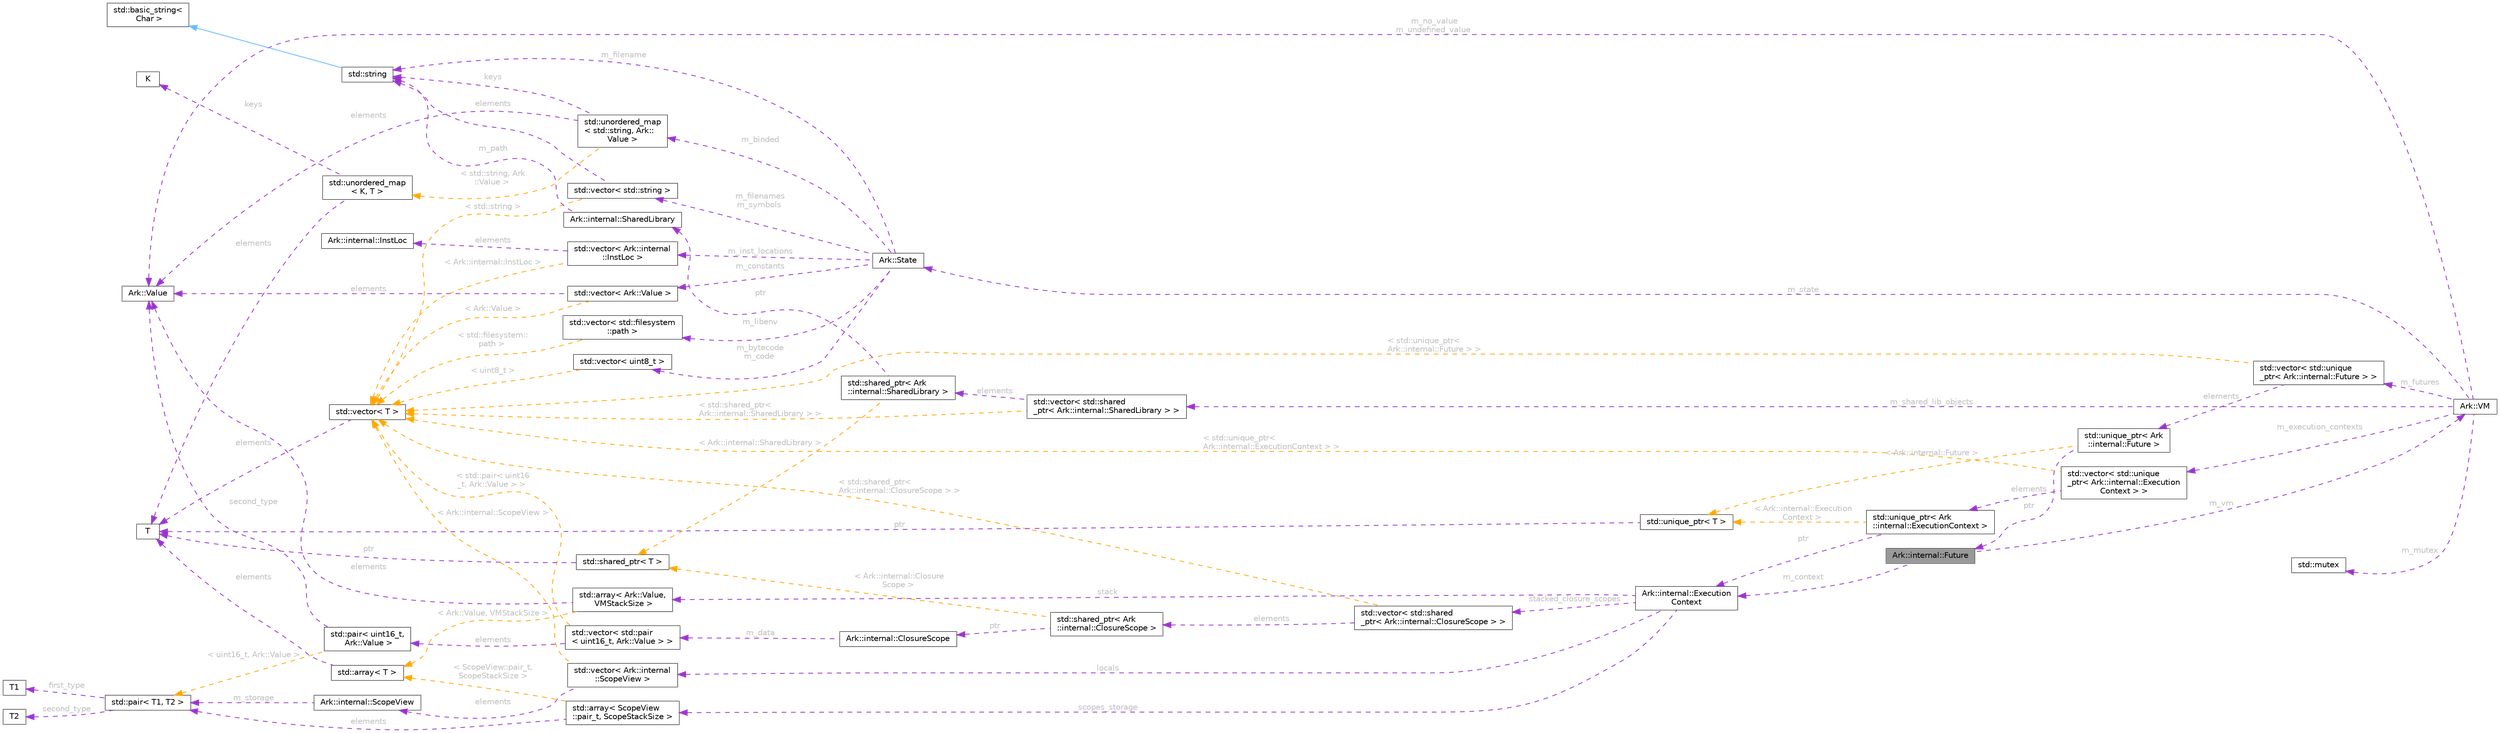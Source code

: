 digraph "Ark::internal::Future"
{
 // INTERACTIVE_SVG=YES
 // LATEX_PDF_SIZE
  bgcolor="transparent";
  edge [fontname=Helvetica,fontsize=10,labelfontname=Helvetica,labelfontsize=10];
  node [fontname=Helvetica,fontsize=10,shape=box,height=0.2,width=0.4];
  rankdir="LR";
  Node1 [id="Node000001",label="Ark::internal::Future",height=0.2,width=0.4,color="gray40", fillcolor="grey60", style="filled", fontcolor="black",tooltip=" "];
  Node2 -> Node1 [id="edge1_Node000001_Node000002",dir="back",color="darkorchid3",style="dashed",tooltip=" ",label=" m_context",fontcolor="grey" ];
  Node2 [id="Node000002",label="Ark::internal::Execution\lContext",height=0.2,width=0.4,color="gray40", fillcolor="white", style="filled",URL="$d0/daf/structArk_1_1internal_1_1ExecutionContext.html",tooltip=" "];
  Node3 -> Node2 [id="edge2_Node000002_Node000003",dir="back",color="darkorchid3",style="dashed",tooltip=" ",label=" stacked_closure_scopes",fontcolor="grey" ];
  Node3 [id="Node000003",label="std::vector\< std::shared\l_ptr\< Ark::internal::ClosureScope \> \>",height=0.2,width=0.4,color="gray40", fillcolor="white", style="filled",tooltip=" "];
  Node4 -> Node3 [id="edge3_Node000003_Node000004",dir="back",color="darkorchid3",style="dashed",tooltip=" ",label=" elements",fontcolor="grey" ];
  Node4 [id="Node000004",label="std::shared_ptr\< Ark\l::internal::ClosureScope \>",height=0.2,width=0.4,color="gray40", fillcolor="white", style="filled",tooltip=" "];
  Node5 -> Node4 [id="edge4_Node000004_Node000005",dir="back",color="darkorchid3",style="dashed",tooltip=" ",label=" ptr",fontcolor="grey" ];
  Node5 [id="Node000005",label="Ark::internal::ClosureScope",height=0.2,width=0.4,color="gray40", fillcolor="white", style="filled",URL="$d9/d6c/classArk_1_1internal_1_1ClosureScope.html",tooltip="A class to store fields captured by a closure."];
  Node6 -> Node5 [id="edge5_Node000005_Node000006",dir="back",color="darkorchid3",style="dashed",tooltip=" ",label=" m_data",fontcolor="grey" ];
  Node6 [id="Node000006",label="std::vector\< std::pair\l\< uint16_t, Ark::Value \> \>",height=0.2,width=0.4,color="gray40", fillcolor="white", style="filled",tooltip=" "];
  Node7 -> Node6 [id="edge6_Node000006_Node000007",dir="back",color="darkorchid3",style="dashed",tooltip=" ",label=" elements",fontcolor="grey" ];
  Node7 [id="Node000007",label="std::pair\< uint16_t,\l Ark::Value \>",height=0.2,width=0.4,color="gray40", fillcolor="white", style="filled",tooltip=" "];
  Node8 -> Node7 [id="edge7_Node000007_Node000008",dir="back",color="darkorchid3",style="dashed",tooltip=" ",label=" second_type",fontcolor="grey" ];
  Node8 [id="Node000008",label="Ark::Value",height=0.2,width=0.4,color="gray40", fillcolor="white", style="filled",URL="$d3/d90/classArk_1_1Value.html",tooltip=" "];
  Node9 -> Node7 [id="edge8_Node000007_Node000009",dir="back",color="orange",style="dashed",tooltip=" ",label=" \< uint16_t, Ark::Value \>",fontcolor="grey" ];
  Node9 [id="Node000009",label="std::pair\< T1, T2 \>",height=0.2,width=0.4,color="gray40", fillcolor="white", style="filled",tooltip=" "];
  Node10 -> Node9 [id="edge9_Node000009_Node000010",dir="back",color="darkorchid3",style="dashed",tooltip=" ",label=" first_type",fontcolor="grey" ];
  Node10 [id="Node000010",label="T1",height=0.2,width=0.4,color="gray40", fillcolor="white", style="filled",tooltip=" "];
  Node11 -> Node9 [id="edge10_Node000009_Node000011",dir="back",color="darkorchid3",style="dashed",tooltip=" ",label=" second_type",fontcolor="grey" ];
  Node11 [id="Node000011",label="T2",height=0.2,width=0.4,color="gray40", fillcolor="white", style="filled",tooltip=" "];
  Node12 -> Node6 [id="edge11_Node000006_Node000012",dir="back",color="orange",style="dashed",tooltip=" ",label=" \< std::pair\< uint16\l_t, Ark::Value \> \>",fontcolor="grey" ];
  Node12 [id="Node000012",label="std::vector\< T \>",height=0.2,width=0.4,color="gray40", fillcolor="white", style="filled",tooltip=" "];
  Node13 -> Node12 [id="edge12_Node000012_Node000013",dir="back",color="darkorchid3",style="dashed",tooltip=" ",label=" elements",fontcolor="grey" ];
  Node13 [id="Node000013",label="T",height=0.2,width=0.4,color="gray40", fillcolor="white", style="filled",tooltip=" "];
  Node14 -> Node4 [id="edge13_Node000004_Node000014",dir="back",color="orange",style="dashed",tooltip=" ",label=" \< Ark::internal::Closure\lScope \>",fontcolor="grey" ];
  Node14 [id="Node000014",label="std::shared_ptr\< T \>",height=0.2,width=0.4,color="gray40", fillcolor="white", style="filled",tooltip=" "];
  Node13 -> Node14 [id="edge14_Node000014_Node000013",dir="back",color="darkorchid3",style="dashed",tooltip=" ",label=" ptr",fontcolor="grey" ];
  Node12 -> Node3 [id="edge15_Node000003_Node000012",dir="back",color="orange",style="dashed",tooltip=" ",label=" \< std::shared_ptr\<\l Ark::internal::ClosureScope \> \>",fontcolor="grey" ];
  Node15 -> Node2 [id="edge16_Node000002_Node000015",dir="back",color="darkorchid3",style="dashed",tooltip=" ",label=" locals",fontcolor="grey" ];
  Node15 [id="Node000015",label="std::vector\< Ark::internal\l::ScopeView \>",height=0.2,width=0.4,color="gray40", fillcolor="white", style="filled",tooltip=" "];
  Node16 -> Node15 [id="edge17_Node000015_Node000016",dir="back",color="darkorchid3",style="dashed",tooltip=" ",label=" elements",fontcolor="grey" ];
  Node16 [id="Node000016",label="Ark::internal::ScopeView",height=0.2,width=0.4,color="gray40", fillcolor="white", style="filled",URL="$d2/ddd/classArk_1_1internal_1_1ScopeView.html",tooltip="A class to handle the VM scope more efficiently."];
  Node9 -> Node16 [id="edge18_Node000016_Node000009",dir="back",color="darkorchid3",style="dashed",tooltip=" ",label=" m_storage",fontcolor="grey" ];
  Node12 -> Node15 [id="edge19_Node000015_Node000012",dir="back",color="orange",style="dashed",tooltip=" ",label=" \< Ark::internal::ScopeView \>",fontcolor="grey" ];
  Node17 -> Node2 [id="edge20_Node000002_Node000017",dir="back",color="darkorchid3",style="dashed",tooltip=" ",label=" scopes_storage",fontcolor="grey" ];
  Node17 [id="Node000017",label="std::array\< ScopeView\l::pair_t, ScopeStackSize \>",height=0.2,width=0.4,color="gray40", fillcolor="white", style="filled",tooltip=" "];
  Node9 -> Node17 [id="edge21_Node000017_Node000009",dir="back",color="darkorchid3",style="dashed",tooltip=" ",label=" elements",fontcolor="grey" ];
  Node18 -> Node17 [id="edge22_Node000017_Node000018",dir="back",color="orange",style="dashed",tooltip=" ",label=" \< ScopeView::pair_t,\l ScopeStackSize \>",fontcolor="grey" ];
  Node18 [id="Node000018",label="std::array\< T \>",height=0.2,width=0.4,color="gray40", fillcolor="white", style="filled",tooltip=" "];
  Node13 -> Node18 [id="edge23_Node000018_Node000013",dir="back",color="darkorchid3",style="dashed",tooltip=" ",label=" elements",fontcolor="grey" ];
  Node19 -> Node2 [id="edge24_Node000002_Node000019",dir="back",color="darkorchid3",style="dashed",tooltip=" ",label=" stack",fontcolor="grey" ];
  Node19 [id="Node000019",label="std::array\< Ark::Value,\l VMStackSize \>",height=0.2,width=0.4,color="gray40", fillcolor="white", style="filled",tooltip=" "];
  Node8 -> Node19 [id="edge25_Node000019_Node000008",dir="back",color="darkorchid3",style="dashed",tooltip=" ",label=" elements",fontcolor="grey" ];
  Node18 -> Node19 [id="edge26_Node000019_Node000018",dir="back",color="orange",style="dashed",tooltip=" ",label=" \< Ark::Value, VMStackSize \>",fontcolor="grey" ];
  Node20 -> Node1 [id="edge27_Node000001_Node000020",dir="back",color="darkorchid3",style="dashed",tooltip=" ",label=" m_vm",fontcolor="grey" ];
  Node20 [id="Node000020",label="Ark::VM",height=0.2,width=0.4,color="gray40", fillcolor="white", style="filled",URL="$d2/d93/classArk_1_1VM.html",tooltip="The ArkScript virtual machine, executing ArkScript bytecode."];
  Node21 -> Node20 [id="edge28_Node000020_Node000021",dir="back",color="darkorchid3",style="dashed",tooltip=" ",label=" m_state",fontcolor="grey" ];
  Node21 [id="Node000021",label="Ark::State",height=0.2,width=0.4,color="gray40", fillcolor="white", style="filled",URL="$d1/d37/classArk_1_1State.html",tooltip="Ark state to handle the dirty job of loading and compiling ArkScript code."];
  Node22 -> Node21 [id="edge29_Node000021_Node000022",dir="back",color="darkorchid3",style="dashed",tooltip=" ",label=" m_bytecode\nm_code",fontcolor="grey" ];
  Node22 [id="Node000022",label="std::vector\< uint8_t \>",height=0.2,width=0.4,color="gray40", fillcolor="white", style="filled",tooltip=" "];
  Node12 -> Node22 [id="edge30_Node000022_Node000012",dir="back",color="orange",style="dashed",tooltip=" ",label=" \< uint8_t \>",fontcolor="grey" ];
  Node23 -> Node21 [id="edge31_Node000021_Node000023",dir="back",color="darkorchid3",style="dashed",tooltip=" ",label=" m_libenv",fontcolor="grey" ];
  Node23 [id="Node000023",label="std::vector\< std::filesystem\l::path \>",height=0.2,width=0.4,color="gray40", fillcolor="white", style="filled",tooltip=" "];
  Node12 -> Node23 [id="edge32_Node000023_Node000012",dir="back",color="orange",style="dashed",tooltip=" ",label=" \< std::filesystem::\lpath \>",fontcolor="grey" ];
  Node24 -> Node21 [id="edge33_Node000021_Node000024",dir="back",color="darkorchid3",style="dashed",tooltip=" ",label=" m_filename",fontcolor="grey" ];
  Node24 [id="Node000024",label="std::string",height=0.2,width=0.4,color="gray40", fillcolor="white", style="filled",tooltip=" "];
  Node25 -> Node24 [id="edge34_Node000024_Node000025",dir="back",color="steelblue1",style="solid",tooltip=" "];
  Node25 [id="Node000025",label="std::basic_string\<\l Char \>",height=0.2,width=0.4,color="gray40", fillcolor="white", style="filled",tooltip=" "];
  Node26 -> Node21 [id="edge35_Node000021_Node000026",dir="back",color="darkorchid3",style="dashed",tooltip=" ",label=" m_filenames\nm_symbols",fontcolor="grey" ];
  Node26 [id="Node000026",label="std::vector\< std::string \>",height=0.2,width=0.4,color="gray40", fillcolor="white", style="filled",tooltip=" "];
  Node24 -> Node26 [id="edge36_Node000026_Node000024",dir="back",color="darkorchid3",style="dashed",tooltip=" ",label=" elements",fontcolor="grey" ];
  Node12 -> Node26 [id="edge37_Node000026_Node000012",dir="back",color="orange",style="dashed",tooltip=" ",label=" \< std::string \>",fontcolor="grey" ];
  Node27 -> Node21 [id="edge38_Node000021_Node000027",dir="back",color="darkorchid3",style="dashed",tooltip=" ",label=" m_constants",fontcolor="grey" ];
  Node27 [id="Node000027",label="std::vector\< Ark::Value \>",height=0.2,width=0.4,color="gray40", fillcolor="white", style="filled",tooltip=" "];
  Node8 -> Node27 [id="edge39_Node000027_Node000008",dir="back",color="darkorchid3",style="dashed",tooltip=" ",label=" elements",fontcolor="grey" ];
  Node12 -> Node27 [id="edge40_Node000027_Node000012",dir="back",color="orange",style="dashed",tooltip=" ",label=" \< Ark::Value \>",fontcolor="grey" ];
  Node28 -> Node21 [id="edge41_Node000021_Node000028",dir="back",color="darkorchid3",style="dashed",tooltip=" ",label=" m_inst_locations",fontcolor="grey" ];
  Node28 [id="Node000028",label="std::vector\< Ark::internal\l::InstLoc \>",height=0.2,width=0.4,color="gray40", fillcolor="white", style="filled",tooltip=" "];
  Node29 -> Node28 [id="edge42_Node000028_Node000029",dir="back",color="darkorchid3",style="dashed",tooltip=" ",label=" elements",fontcolor="grey" ];
  Node29 [id="Node000029",label="Ark::internal::InstLoc",height=0.2,width=0.4,color="gray40", fillcolor="white", style="filled",URL="$d5/d64/structArk_1_1internal_1_1InstLoc.html",tooltip=" "];
  Node12 -> Node28 [id="edge43_Node000028_Node000012",dir="back",color="orange",style="dashed",tooltip=" ",label=" \< Ark::internal::InstLoc \>",fontcolor="grey" ];
  Node30 -> Node21 [id="edge44_Node000021_Node000030",dir="back",color="darkorchid3",style="dashed",tooltip=" ",label=" m_binded",fontcolor="grey" ];
  Node30 [id="Node000030",label="std::unordered_map\l\< std::string, Ark::\lValue \>",height=0.2,width=0.4,color="gray40", fillcolor="white", style="filled",tooltip=" "];
  Node24 -> Node30 [id="edge45_Node000030_Node000024",dir="back",color="darkorchid3",style="dashed",tooltip=" ",label=" keys",fontcolor="grey" ];
  Node8 -> Node30 [id="edge46_Node000030_Node000008",dir="back",color="darkorchid3",style="dashed",tooltip=" ",label=" elements",fontcolor="grey" ];
  Node31 -> Node30 [id="edge47_Node000030_Node000031",dir="back",color="orange",style="dashed",tooltip=" ",label=" \< std::string, Ark\l::Value \>",fontcolor="grey" ];
  Node31 [id="Node000031",label="std::unordered_map\l\< K, T \>",height=0.2,width=0.4,color="gray40", fillcolor="white", style="filled",tooltip=" "];
  Node32 -> Node31 [id="edge48_Node000031_Node000032",dir="back",color="darkorchid3",style="dashed",tooltip=" ",label=" keys",fontcolor="grey" ];
  Node32 [id="Node000032",label="K",height=0.2,width=0.4,color="gray40", fillcolor="white", style="filled",tooltip=" "];
  Node13 -> Node31 [id="edge49_Node000031_Node000013",dir="back",color="darkorchid3",style="dashed",tooltip=" ",label=" elements",fontcolor="grey" ];
  Node33 -> Node20 [id="edge50_Node000020_Node000033",dir="back",color="darkorchid3",style="dashed",tooltip=" ",label=" m_execution_contexts",fontcolor="grey" ];
  Node33 [id="Node000033",label="std::vector\< std::unique\l_ptr\< Ark::internal::Execution\lContext \> \>",height=0.2,width=0.4,color="gray40", fillcolor="white", style="filled",tooltip=" "];
  Node34 -> Node33 [id="edge51_Node000033_Node000034",dir="back",color="darkorchid3",style="dashed",tooltip=" ",label=" elements",fontcolor="grey" ];
  Node34 [id="Node000034",label="std::unique_ptr\< Ark\l::internal::ExecutionContext \>",height=0.2,width=0.4,color="gray40", fillcolor="white", style="filled",tooltip=" "];
  Node2 -> Node34 [id="edge52_Node000034_Node000002",dir="back",color="darkorchid3",style="dashed",tooltip=" ",label=" ptr",fontcolor="grey" ];
  Node35 -> Node34 [id="edge53_Node000034_Node000035",dir="back",color="orange",style="dashed",tooltip=" ",label=" \< Ark::internal::Execution\lContext \>",fontcolor="grey" ];
  Node35 [id="Node000035",label="std::unique_ptr\< T \>",height=0.2,width=0.4,color="gray40", fillcolor="white", style="filled",tooltip=" "];
  Node13 -> Node35 [id="edge54_Node000035_Node000013",dir="back",color="darkorchid3",style="dashed",tooltip=" ",label=" ptr",fontcolor="grey" ];
  Node12 -> Node33 [id="edge55_Node000033_Node000012",dir="back",color="orange",style="dashed",tooltip=" ",label=" \< std::unique_ptr\<\l Ark::internal::ExecutionContext \> \>",fontcolor="grey" ];
  Node36 -> Node20 [id="edge56_Node000020_Node000036",dir="back",color="darkorchid3",style="dashed",tooltip=" ",label=" m_mutex",fontcolor="grey" ];
  Node36 [id="Node000036",label="std::mutex",height=0.2,width=0.4,color="gray40", fillcolor="white", style="filled",tooltip=" "];
  Node37 -> Node20 [id="edge57_Node000020_Node000037",dir="back",color="darkorchid3",style="dashed",tooltip=" ",label=" m_shared_lib_objects",fontcolor="grey" ];
  Node37 [id="Node000037",label="std::vector\< std::shared\l_ptr\< Ark::internal::SharedLibrary \> \>",height=0.2,width=0.4,color="gray40", fillcolor="white", style="filled",tooltip=" "];
  Node38 -> Node37 [id="edge58_Node000037_Node000038",dir="back",color="darkorchid3",style="dashed",tooltip=" ",label=" elements",fontcolor="grey" ];
  Node38 [id="Node000038",label="std::shared_ptr\< Ark\l::internal::SharedLibrary \>",height=0.2,width=0.4,color="gray40", fillcolor="white", style="filled",tooltip=" "];
  Node39 -> Node38 [id="edge59_Node000038_Node000039",dir="back",color="darkorchid3",style="dashed",tooltip=" ",label=" ptr",fontcolor="grey" ];
  Node39 [id="Node000039",label="Ark::internal::SharedLibrary",height=0.2,width=0.4,color="gray40", fillcolor="white", style="filled",URL="$d0/d8a/classArk_1_1internal_1_1SharedLibrary.html",tooltip="Handling a shared library as an ArkScript plugin."];
  Node24 -> Node39 [id="edge60_Node000039_Node000024",dir="back",color="darkorchid3",style="dashed",tooltip=" ",label=" m_path",fontcolor="grey" ];
  Node14 -> Node38 [id="edge61_Node000038_Node000014",dir="back",color="orange",style="dashed",tooltip=" ",label=" \< Ark::internal::SharedLibrary \>",fontcolor="grey" ];
  Node12 -> Node37 [id="edge62_Node000037_Node000012",dir="back",color="orange",style="dashed",tooltip=" ",label=" \< std::shared_ptr\<\l Ark::internal::SharedLibrary \> \>",fontcolor="grey" ];
  Node40 -> Node20 [id="edge63_Node000020_Node000040",dir="back",color="darkorchid3",style="dashed",tooltip=" ",label=" m_futures",fontcolor="grey" ];
  Node40 [id="Node000040",label="std::vector\< std::unique\l_ptr\< Ark::internal::Future \> \>",height=0.2,width=0.4,color="gray40", fillcolor="white", style="filled",tooltip=" "];
  Node41 -> Node40 [id="edge64_Node000040_Node000041",dir="back",color="darkorchid3",style="dashed",tooltip=" ",label=" elements",fontcolor="grey" ];
  Node41 [id="Node000041",label="std::unique_ptr\< Ark\l::internal::Future \>",height=0.2,width=0.4,color="gray40", fillcolor="white", style="filled",tooltip=" "];
  Node1 -> Node41 [id="edge65_Node000041_Node000001",dir="back",color="darkorchid3",style="dashed",tooltip=" ",label=" ptr",fontcolor="grey" ];
  Node35 -> Node41 [id="edge66_Node000041_Node000035",dir="back",color="orange",style="dashed",tooltip=" ",label=" \< Ark::internal::Future \>",fontcolor="grey" ];
  Node12 -> Node40 [id="edge67_Node000040_Node000012",dir="back",color="orange",style="dashed",tooltip=" ",label=" \< std::unique_ptr\<\l Ark::internal::Future \> \>",fontcolor="grey" ];
  Node8 -> Node20 [id="edge68_Node000020_Node000008",dir="back",color="darkorchid3",style="dashed",tooltip=" ",label=" m_no_value\nm_undefined_value",fontcolor="grey" ];
}
